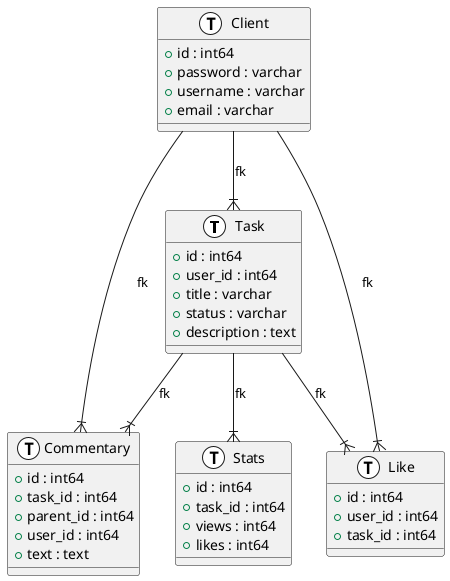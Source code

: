 @startuml er diagram

class task as "Task" << (T,white) >> {
    +id : int64
    +user_id : int64
    +title : varchar
    +status : varchar
    +description : text
}

class like as "Like" << (T,white) >> {
    +id : int64
    +user_id : int64
    +task_id : int64
}

class commentary as "Commentary" << (T,white) >> {
    +id : int64
    +task_id : int64
    +parent_id : int64
    +user_id : int64
    +text : text
}

class client as "Client" << (T,white) >> {
    +id : int64
    +password : varchar
    +username : varchar
    +email : varchar
}

class stats as "Stats" << (T,white) >> {
    +id : int64
    +task_id : int64
    +views : int64
    +likes : int64
}

client --|{ task : "fk"
task --|{ stats : "fk"
client --|{ commentary : "fk"
task --|{ like : "fk"
client --|{ like : "fk"
task --|{ commentary : "fk"

@enduml
